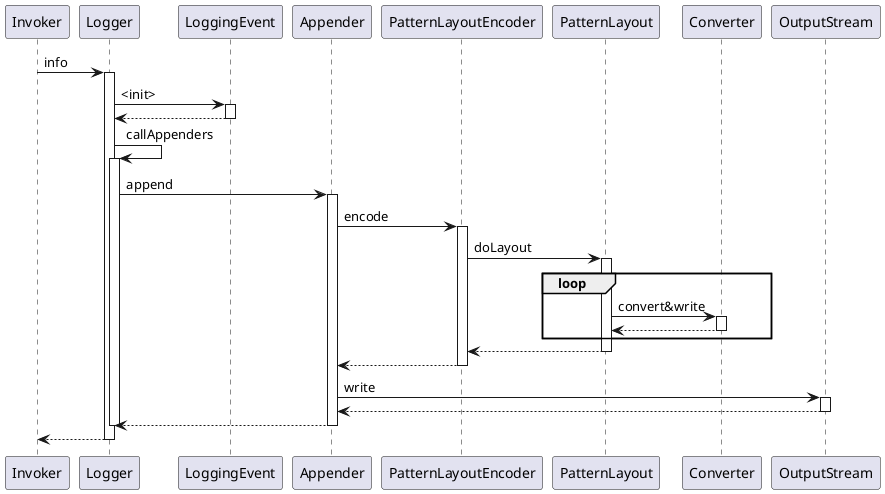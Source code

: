@startuml
Invoker -> Logger:info
activate Logger
    Logger -> LoggingEvent:<init>
    activate LoggingEvent
    LoggingEvent --> Logger
    deactivate LoggingEvent
    Logger -> Logger:callAppenders
        activate Logger
        Logger -> Appender:append
        activate Appender
            Appender -> PatternLayoutEncoder:encode
            activate PatternLayoutEncoder
                PatternLayoutEncoder -> PatternLayout:doLayout
                activate PatternLayout
                loop
                    PatternLayout -> Converter:convert&write
                    activate Converter
                    Converter --> PatternLayout
                    deactivate Converter
                end
                PatternLayout --> PatternLayoutEncoder
                deactivate PatternLayout
            PatternLayoutEncoder --> Appender
            deactivate PatternLayoutEncoder
            Appender -> OutputStream:write
            activate OutputStream
            OutputStream --> Appender
            deactivate OutputStream
        Appender --> Logger
        deactivate Appender
        deactivate Logger
Logger --> Invoker
deactivate Logger
@enduml